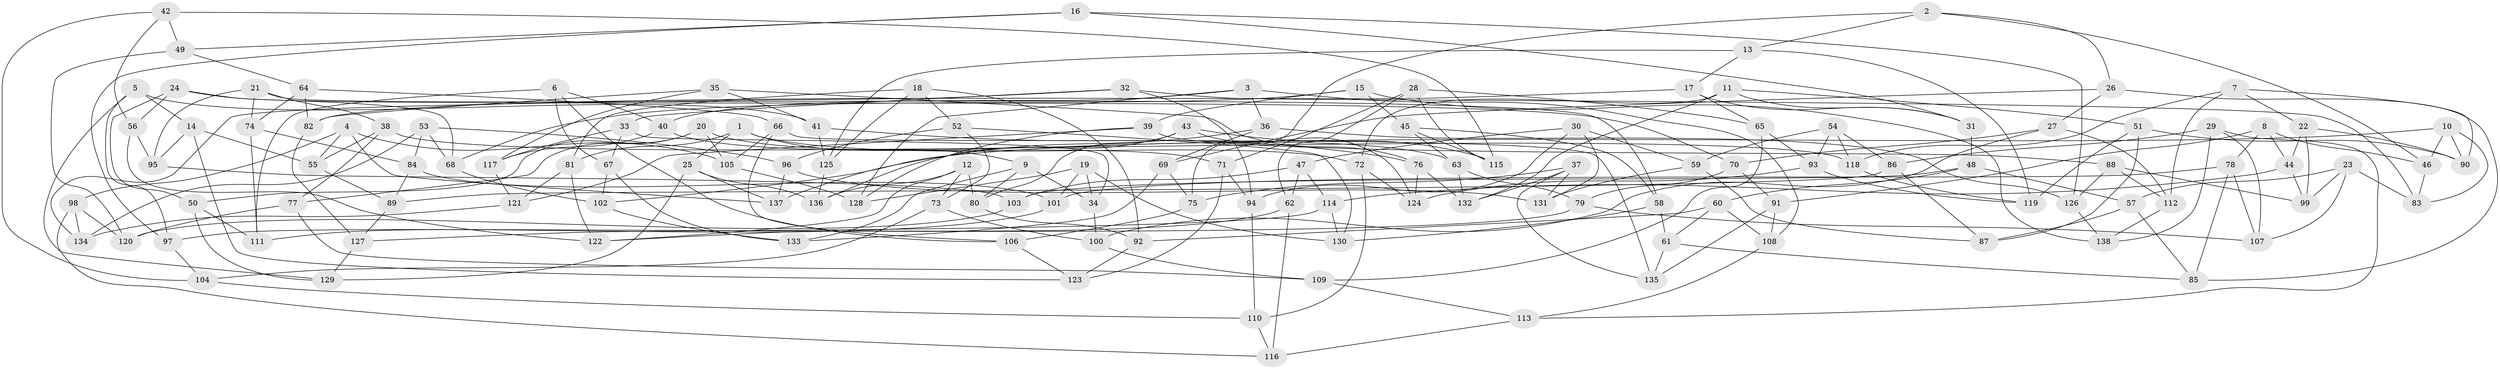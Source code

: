 // coarse degree distribution, {11: 0.04819277108433735, 4: 0.7710843373493976, 7: 0.024096385542168676, 10: 0.04819277108433735, 9: 0.024096385542168676, 3: 0.04819277108433735, 12: 0.024096385542168676, 6: 0.012048192771084338}
// Generated by graph-tools (version 1.1) at 2025/53/03/04/25 22:53:32]
// undirected, 138 vertices, 276 edges
graph export_dot {
  node [color=gray90,style=filled];
  1;
  2;
  3;
  4;
  5;
  6;
  7;
  8;
  9;
  10;
  11;
  12;
  13;
  14;
  15;
  16;
  17;
  18;
  19;
  20;
  21;
  22;
  23;
  24;
  25;
  26;
  27;
  28;
  29;
  30;
  31;
  32;
  33;
  34;
  35;
  36;
  37;
  38;
  39;
  40;
  41;
  42;
  43;
  44;
  45;
  46;
  47;
  48;
  49;
  50;
  51;
  52;
  53;
  54;
  55;
  56;
  57;
  58;
  59;
  60;
  61;
  62;
  63;
  64;
  65;
  66;
  67;
  68;
  69;
  70;
  71;
  72;
  73;
  74;
  75;
  76;
  77;
  78;
  79;
  80;
  81;
  82;
  83;
  84;
  85;
  86;
  87;
  88;
  89;
  90;
  91;
  92;
  93;
  94;
  95;
  96;
  97;
  98;
  99;
  100;
  101;
  102;
  103;
  104;
  105;
  106;
  107;
  108;
  109;
  110;
  111;
  112;
  113;
  114;
  115;
  116;
  117;
  118;
  119;
  120;
  121;
  122;
  123;
  124;
  125;
  126;
  127;
  128;
  129;
  130;
  131;
  132;
  133;
  134;
  135;
  136;
  137;
  138;
  1 -- 72;
  1 -- 9;
  1 -- 81;
  1 -- 25;
  2 -- 46;
  2 -- 26;
  2 -- 13;
  2 -- 75;
  3 -- 128;
  3 -- 40;
  3 -- 108;
  3 -- 36;
  4 -- 137;
  4 -- 55;
  4 -- 105;
  4 -- 98;
  5 -- 14;
  5 -- 97;
  5 -- 41;
  5 -- 129;
  6 -- 111;
  6 -- 106;
  6 -- 67;
  6 -- 40;
  7 -- 90;
  7 -- 22;
  7 -- 118;
  7 -- 112;
  8 -- 46;
  8 -- 91;
  8 -- 78;
  8 -- 44;
  9 -- 80;
  9 -- 133;
  9 -- 34;
  10 -- 83;
  10 -- 90;
  10 -- 46;
  10 -- 102;
  11 -- 72;
  11 -- 51;
  11 -- 132;
  11 -- 31;
  12 -- 80;
  12 -- 73;
  12 -- 122;
  12 -- 136;
  13 -- 125;
  13 -- 17;
  13 -- 119;
  14 -- 55;
  14 -- 123;
  14 -- 95;
  15 -- 39;
  15 -- 138;
  15 -- 68;
  15 -- 45;
  16 -- 31;
  16 -- 126;
  16 -- 97;
  16 -- 49;
  17 -- 82;
  17 -- 31;
  17 -- 65;
  18 -- 125;
  18 -- 81;
  18 -- 92;
  18 -- 52;
  19 -- 128;
  19 -- 101;
  19 -- 34;
  19 -- 130;
  20 -- 50;
  20 -- 77;
  20 -- 105;
  20 -- 63;
  21 -- 95;
  21 -- 38;
  21 -- 58;
  21 -- 74;
  22 -- 90;
  22 -- 44;
  22 -- 99;
  23 -- 83;
  23 -- 57;
  23 -- 99;
  23 -- 107;
  24 -- 70;
  24 -- 56;
  24 -- 68;
  24 -- 50;
  25 -- 137;
  25 -- 129;
  25 -- 136;
  26 -- 85;
  26 -- 27;
  26 -- 69;
  27 -- 112;
  27 -- 70;
  27 -- 100;
  28 -- 71;
  28 -- 115;
  28 -- 65;
  28 -- 62;
  29 -- 138;
  29 -- 113;
  29 -- 86;
  29 -- 107;
  30 -- 131;
  30 -- 47;
  30 -- 94;
  30 -- 59;
  31 -- 48;
  32 -- 33;
  32 -- 83;
  32 -- 94;
  32 -- 134;
  33 -- 34;
  33 -- 67;
  33 -- 117;
  34 -- 100;
  35 -- 82;
  35 -- 76;
  35 -- 41;
  35 -- 117;
  36 -- 126;
  36 -- 137;
  36 -- 69;
  37 -- 131;
  37 -- 75;
  37 -- 135;
  37 -- 132;
  38 -- 77;
  38 -- 118;
  38 -- 55;
  39 -- 88;
  39 -- 121;
  39 -- 128;
  40 -- 117;
  40 -- 71;
  41 -- 76;
  41 -- 125;
  42 -- 49;
  42 -- 115;
  42 -- 104;
  42 -- 56;
  43 -- 124;
  43 -- 115;
  43 -- 136;
  43 -- 80;
  44 -- 99;
  44 -- 114;
  45 -- 58;
  45 -- 63;
  45 -- 115;
  46 -- 83;
  47 -- 114;
  47 -- 103;
  47 -- 62;
  48 -- 103;
  48 -- 57;
  48 -- 60;
  49 -- 64;
  49 -- 120;
  50 -- 129;
  50 -- 111;
  51 -- 87;
  51 -- 90;
  51 -- 119;
  52 -- 73;
  52 -- 130;
  52 -- 96;
  53 -- 68;
  53 -- 134;
  53 -- 96;
  53 -- 84;
  54 -- 93;
  54 -- 86;
  54 -- 59;
  54 -- 118;
  55 -- 89;
  56 -- 95;
  56 -- 122;
  57 -- 85;
  57 -- 87;
  58 -- 61;
  58 -- 130;
  59 -- 87;
  59 -- 131;
  60 -- 92;
  60 -- 108;
  60 -- 61;
  61 -- 85;
  61 -- 135;
  62 -- 116;
  62 -- 122;
  63 -- 132;
  63 -- 79;
  64 -- 74;
  64 -- 66;
  64 -- 82;
  65 -- 93;
  65 -- 109;
  66 -- 135;
  66 -- 105;
  66 -- 106;
  67 -- 102;
  67 -- 133;
  68 -- 102;
  69 -- 133;
  69 -- 75;
  70 -- 79;
  70 -- 91;
  71 -- 123;
  71 -- 94;
  72 -- 110;
  72 -- 124;
  73 -- 104;
  73 -- 100;
  74 -- 111;
  74 -- 84;
  75 -- 106;
  76 -- 132;
  76 -- 124;
  77 -- 109;
  77 -- 120;
  78 -- 107;
  78 -- 101;
  78 -- 85;
  79 -- 97;
  79 -- 107;
  80 -- 92;
  81 -- 122;
  81 -- 121;
  82 -- 127;
  84 -- 101;
  84 -- 89;
  86 -- 87;
  86 -- 89;
  88 -- 99;
  88 -- 126;
  88 -- 112;
  89 -- 127;
  91 -- 108;
  91 -- 135;
  92 -- 123;
  93 -- 124;
  93 -- 119;
  94 -- 110;
  95 -- 103;
  96 -- 137;
  96 -- 131;
  97 -- 104;
  98 -- 120;
  98 -- 134;
  98 -- 116;
  100 -- 109;
  101 -- 111;
  102 -- 133;
  103 -- 120;
  104 -- 110;
  105 -- 128;
  106 -- 123;
  108 -- 113;
  109 -- 113;
  110 -- 116;
  112 -- 138;
  113 -- 116;
  114 -- 127;
  114 -- 130;
  117 -- 121;
  118 -- 119;
  121 -- 134;
  125 -- 136;
  126 -- 138;
  127 -- 129;
}
